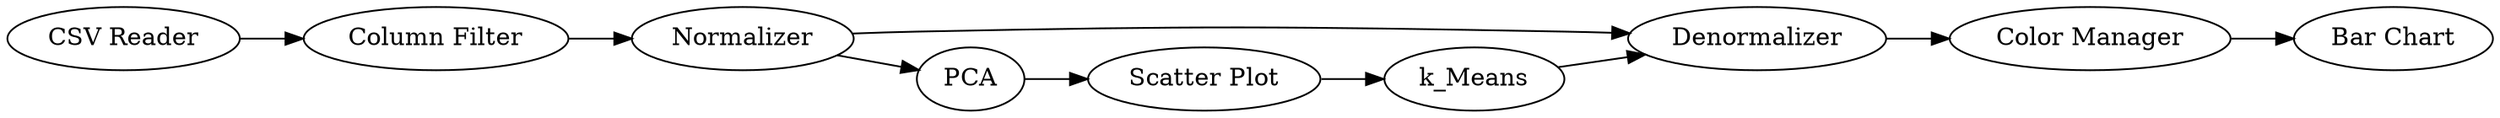 digraph {
	1 [label="CSV Reader"]
	2 [label=Normalizer]
	3 [label=k_Means]
	4 [label=Denormalizer]
	21 [label="Scatter Plot"]
	23 [label="Color Manager"]
	26 [label="Bar Chart"]
	27 [label=PCA]
	34 [label="Column Filter"]
	1 -> 34
	2 -> 4
	2 -> 27
	3 -> 4
	4 -> 23
	21 -> 3
	23 -> 26
	27 -> 21
	34 -> 2
	rankdir=LR
}
